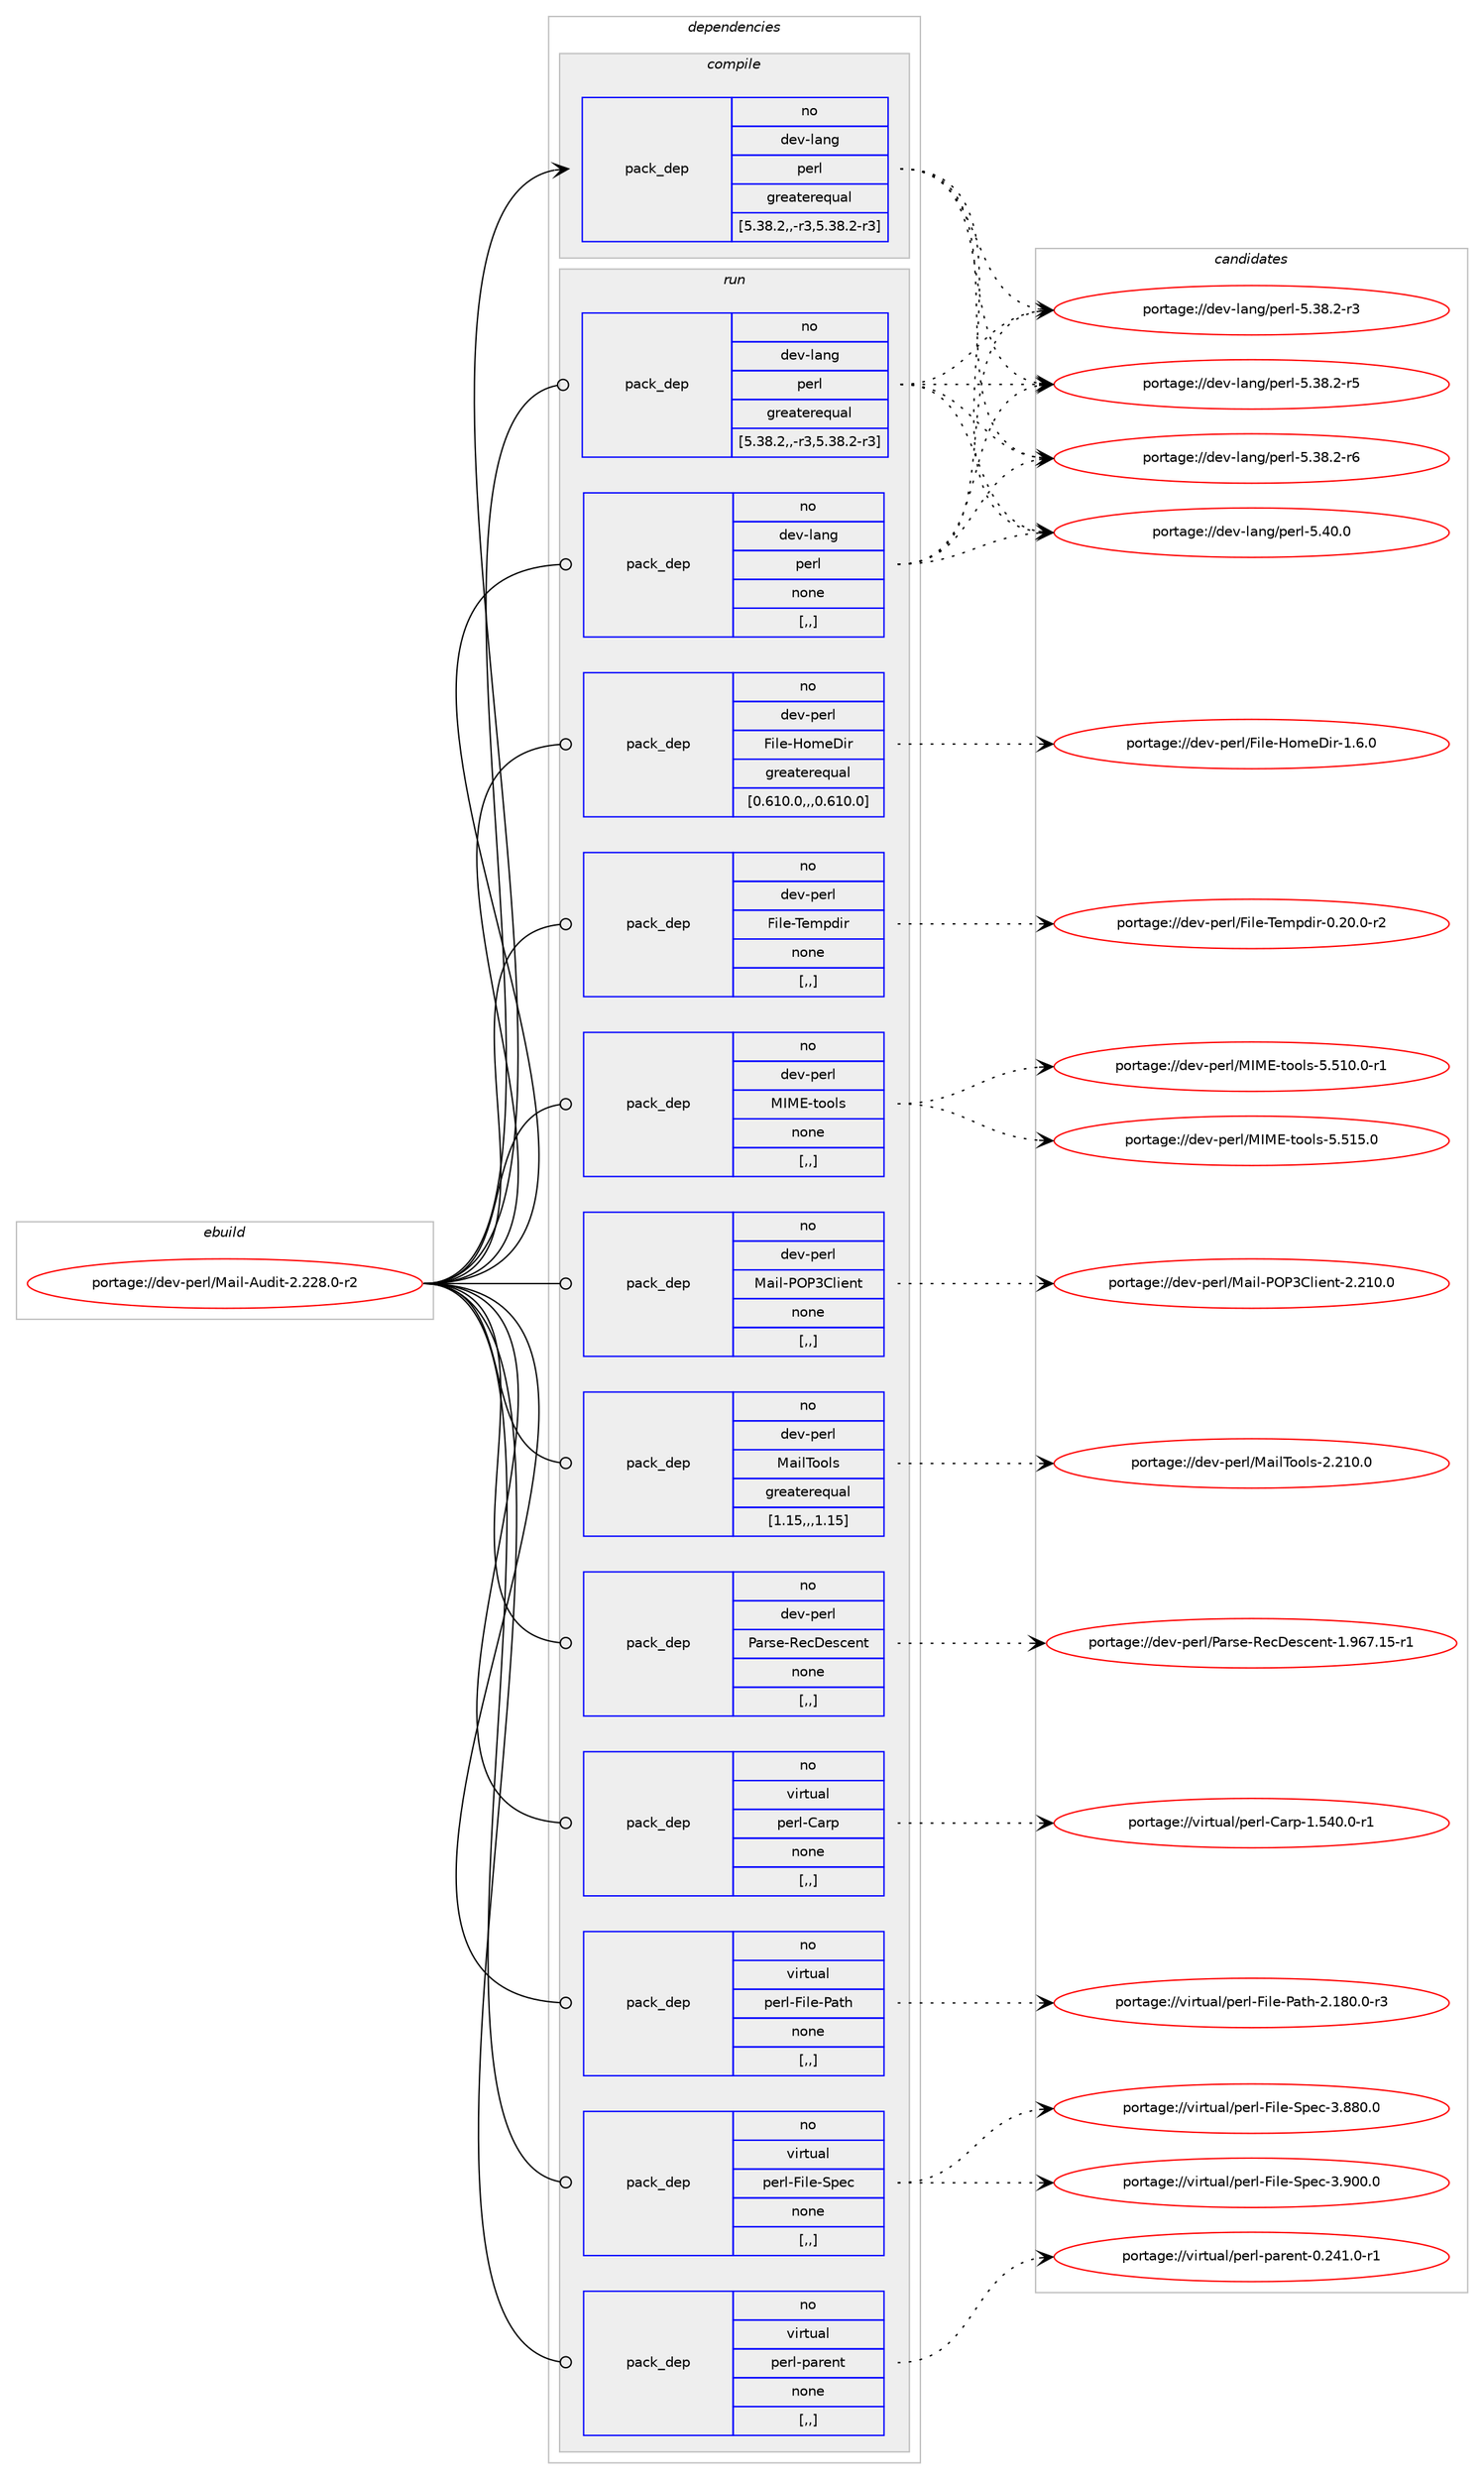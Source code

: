 digraph prolog {

# *************
# Graph options
# *************

newrank=true;
concentrate=true;
compound=true;
graph [rankdir=LR,fontname=Helvetica,fontsize=10,ranksep=1.5];#, ranksep=2.5, nodesep=0.2];
edge  [arrowhead=vee];
node  [fontname=Helvetica,fontsize=10];

# **********
# The ebuild
# **********

subgraph cluster_leftcol {
color=gray;
rank=same;
label=<<i>ebuild</i>>;
id [label="portage://dev-perl/Mail-Audit-2.228.0-r2", color=red, width=4, href="../dev-perl/Mail-Audit-2.228.0-r2.svg"];
}

# ****************
# The dependencies
# ****************

subgraph cluster_midcol {
color=gray;
label=<<i>dependencies</i>>;
subgraph cluster_compile {
fillcolor="#eeeeee";
style=filled;
label=<<i>compile</i>>;
subgraph pack99016 {
dependency129224 [label=<<TABLE BORDER="0" CELLBORDER="1" CELLSPACING="0" CELLPADDING="4" WIDTH="220"><TR><TD ROWSPAN="6" CELLPADDING="30">pack_dep</TD></TR><TR><TD WIDTH="110">no</TD></TR><TR><TD>dev-lang</TD></TR><TR><TD>perl</TD></TR><TR><TD>greaterequal</TD></TR><TR><TD>[5.38.2,,-r3,5.38.2-r3]</TD></TR></TABLE>>, shape=none, color=blue];
}
id:e -> dependency129224:w [weight=20,style="solid",arrowhead="vee"];
}
subgraph cluster_compileandrun {
fillcolor="#eeeeee";
style=filled;
label=<<i>compile and run</i>>;
}
subgraph cluster_run {
fillcolor="#eeeeee";
style=filled;
label=<<i>run</i>>;
subgraph pack99017 {
dependency129225 [label=<<TABLE BORDER="0" CELLBORDER="1" CELLSPACING="0" CELLPADDING="4" WIDTH="220"><TR><TD ROWSPAN="6" CELLPADDING="30">pack_dep</TD></TR><TR><TD WIDTH="110">no</TD></TR><TR><TD>dev-lang</TD></TR><TR><TD>perl</TD></TR><TR><TD>greaterequal</TD></TR><TR><TD>[5.38.2,,-r3,5.38.2-r3]</TD></TR></TABLE>>, shape=none, color=blue];
}
id:e -> dependency129225:w [weight=20,style="solid",arrowhead="odot"];
subgraph pack99018 {
dependency129226 [label=<<TABLE BORDER="0" CELLBORDER="1" CELLSPACING="0" CELLPADDING="4" WIDTH="220"><TR><TD ROWSPAN="6" CELLPADDING="30">pack_dep</TD></TR><TR><TD WIDTH="110">no</TD></TR><TR><TD>dev-lang</TD></TR><TR><TD>perl</TD></TR><TR><TD>none</TD></TR><TR><TD>[,,]</TD></TR></TABLE>>, shape=none, color=blue];
}
id:e -> dependency129226:w [weight=20,style="solid",arrowhead="odot"];
subgraph pack99019 {
dependency129227 [label=<<TABLE BORDER="0" CELLBORDER="1" CELLSPACING="0" CELLPADDING="4" WIDTH="220"><TR><TD ROWSPAN="6" CELLPADDING="30">pack_dep</TD></TR><TR><TD WIDTH="110">no</TD></TR><TR><TD>dev-perl</TD></TR><TR><TD>File-HomeDir</TD></TR><TR><TD>greaterequal</TD></TR><TR><TD>[0.610.0,,,0.610.0]</TD></TR></TABLE>>, shape=none, color=blue];
}
id:e -> dependency129227:w [weight=20,style="solid",arrowhead="odot"];
subgraph pack99020 {
dependency129228 [label=<<TABLE BORDER="0" CELLBORDER="1" CELLSPACING="0" CELLPADDING="4" WIDTH="220"><TR><TD ROWSPAN="6" CELLPADDING="30">pack_dep</TD></TR><TR><TD WIDTH="110">no</TD></TR><TR><TD>dev-perl</TD></TR><TR><TD>File-Tempdir</TD></TR><TR><TD>none</TD></TR><TR><TD>[,,]</TD></TR></TABLE>>, shape=none, color=blue];
}
id:e -> dependency129228:w [weight=20,style="solid",arrowhead="odot"];
subgraph pack99021 {
dependency129229 [label=<<TABLE BORDER="0" CELLBORDER="1" CELLSPACING="0" CELLPADDING="4" WIDTH="220"><TR><TD ROWSPAN="6" CELLPADDING="30">pack_dep</TD></TR><TR><TD WIDTH="110">no</TD></TR><TR><TD>dev-perl</TD></TR><TR><TD>MIME-tools</TD></TR><TR><TD>none</TD></TR><TR><TD>[,,]</TD></TR></TABLE>>, shape=none, color=blue];
}
id:e -> dependency129229:w [weight=20,style="solid",arrowhead="odot"];
subgraph pack99022 {
dependency129230 [label=<<TABLE BORDER="0" CELLBORDER="1" CELLSPACING="0" CELLPADDING="4" WIDTH="220"><TR><TD ROWSPAN="6" CELLPADDING="30">pack_dep</TD></TR><TR><TD WIDTH="110">no</TD></TR><TR><TD>dev-perl</TD></TR><TR><TD>Mail-POP3Client</TD></TR><TR><TD>none</TD></TR><TR><TD>[,,]</TD></TR></TABLE>>, shape=none, color=blue];
}
id:e -> dependency129230:w [weight=20,style="solid",arrowhead="odot"];
subgraph pack99023 {
dependency129231 [label=<<TABLE BORDER="0" CELLBORDER="1" CELLSPACING="0" CELLPADDING="4" WIDTH="220"><TR><TD ROWSPAN="6" CELLPADDING="30">pack_dep</TD></TR><TR><TD WIDTH="110">no</TD></TR><TR><TD>dev-perl</TD></TR><TR><TD>MailTools</TD></TR><TR><TD>greaterequal</TD></TR><TR><TD>[1.15,,,1.15]</TD></TR></TABLE>>, shape=none, color=blue];
}
id:e -> dependency129231:w [weight=20,style="solid",arrowhead="odot"];
subgraph pack99024 {
dependency129232 [label=<<TABLE BORDER="0" CELLBORDER="1" CELLSPACING="0" CELLPADDING="4" WIDTH="220"><TR><TD ROWSPAN="6" CELLPADDING="30">pack_dep</TD></TR><TR><TD WIDTH="110">no</TD></TR><TR><TD>dev-perl</TD></TR><TR><TD>Parse-RecDescent</TD></TR><TR><TD>none</TD></TR><TR><TD>[,,]</TD></TR></TABLE>>, shape=none, color=blue];
}
id:e -> dependency129232:w [weight=20,style="solid",arrowhead="odot"];
subgraph pack99025 {
dependency129233 [label=<<TABLE BORDER="0" CELLBORDER="1" CELLSPACING="0" CELLPADDING="4" WIDTH="220"><TR><TD ROWSPAN="6" CELLPADDING="30">pack_dep</TD></TR><TR><TD WIDTH="110">no</TD></TR><TR><TD>virtual</TD></TR><TR><TD>perl-Carp</TD></TR><TR><TD>none</TD></TR><TR><TD>[,,]</TD></TR></TABLE>>, shape=none, color=blue];
}
id:e -> dependency129233:w [weight=20,style="solid",arrowhead="odot"];
subgraph pack99026 {
dependency129234 [label=<<TABLE BORDER="0" CELLBORDER="1" CELLSPACING="0" CELLPADDING="4" WIDTH="220"><TR><TD ROWSPAN="6" CELLPADDING="30">pack_dep</TD></TR><TR><TD WIDTH="110">no</TD></TR><TR><TD>virtual</TD></TR><TR><TD>perl-File-Path</TD></TR><TR><TD>none</TD></TR><TR><TD>[,,]</TD></TR></TABLE>>, shape=none, color=blue];
}
id:e -> dependency129234:w [weight=20,style="solid",arrowhead="odot"];
subgraph pack99027 {
dependency129235 [label=<<TABLE BORDER="0" CELLBORDER="1" CELLSPACING="0" CELLPADDING="4" WIDTH="220"><TR><TD ROWSPAN="6" CELLPADDING="30">pack_dep</TD></TR><TR><TD WIDTH="110">no</TD></TR><TR><TD>virtual</TD></TR><TR><TD>perl-File-Spec</TD></TR><TR><TD>none</TD></TR><TR><TD>[,,]</TD></TR></TABLE>>, shape=none, color=blue];
}
id:e -> dependency129235:w [weight=20,style="solid",arrowhead="odot"];
subgraph pack99028 {
dependency129236 [label=<<TABLE BORDER="0" CELLBORDER="1" CELLSPACING="0" CELLPADDING="4" WIDTH="220"><TR><TD ROWSPAN="6" CELLPADDING="30">pack_dep</TD></TR><TR><TD WIDTH="110">no</TD></TR><TR><TD>virtual</TD></TR><TR><TD>perl-parent</TD></TR><TR><TD>none</TD></TR><TR><TD>[,,]</TD></TR></TABLE>>, shape=none, color=blue];
}
id:e -> dependency129236:w [weight=20,style="solid",arrowhead="odot"];
}
}

# **************
# The candidates
# **************

subgraph cluster_choices {
rank=same;
color=gray;
label=<<i>candidates</i>>;

subgraph choice99016 {
color=black;
nodesep=1;
choice100101118451089711010347112101114108455346515646504511451 [label="portage://dev-lang/perl-5.38.2-r3", color=red, width=4,href="../dev-lang/perl-5.38.2-r3.svg"];
choice100101118451089711010347112101114108455346515646504511453 [label="portage://dev-lang/perl-5.38.2-r5", color=red, width=4,href="../dev-lang/perl-5.38.2-r5.svg"];
choice100101118451089711010347112101114108455346515646504511454 [label="portage://dev-lang/perl-5.38.2-r6", color=red, width=4,href="../dev-lang/perl-5.38.2-r6.svg"];
choice10010111845108971101034711210111410845534652484648 [label="portage://dev-lang/perl-5.40.0", color=red, width=4,href="../dev-lang/perl-5.40.0.svg"];
dependency129224:e -> choice100101118451089711010347112101114108455346515646504511451:w [style=dotted,weight="100"];
dependency129224:e -> choice100101118451089711010347112101114108455346515646504511453:w [style=dotted,weight="100"];
dependency129224:e -> choice100101118451089711010347112101114108455346515646504511454:w [style=dotted,weight="100"];
dependency129224:e -> choice10010111845108971101034711210111410845534652484648:w [style=dotted,weight="100"];
}
subgraph choice99017 {
color=black;
nodesep=1;
choice100101118451089711010347112101114108455346515646504511451 [label="portage://dev-lang/perl-5.38.2-r3", color=red, width=4,href="../dev-lang/perl-5.38.2-r3.svg"];
choice100101118451089711010347112101114108455346515646504511453 [label="portage://dev-lang/perl-5.38.2-r5", color=red, width=4,href="../dev-lang/perl-5.38.2-r5.svg"];
choice100101118451089711010347112101114108455346515646504511454 [label="portage://dev-lang/perl-5.38.2-r6", color=red, width=4,href="../dev-lang/perl-5.38.2-r6.svg"];
choice10010111845108971101034711210111410845534652484648 [label="portage://dev-lang/perl-5.40.0", color=red, width=4,href="../dev-lang/perl-5.40.0.svg"];
dependency129225:e -> choice100101118451089711010347112101114108455346515646504511451:w [style=dotted,weight="100"];
dependency129225:e -> choice100101118451089711010347112101114108455346515646504511453:w [style=dotted,weight="100"];
dependency129225:e -> choice100101118451089711010347112101114108455346515646504511454:w [style=dotted,weight="100"];
dependency129225:e -> choice10010111845108971101034711210111410845534652484648:w [style=dotted,weight="100"];
}
subgraph choice99018 {
color=black;
nodesep=1;
choice100101118451089711010347112101114108455346515646504511451 [label="portage://dev-lang/perl-5.38.2-r3", color=red, width=4,href="../dev-lang/perl-5.38.2-r3.svg"];
choice100101118451089711010347112101114108455346515646504511453 [label="portage://dev-lang/perl-5.38.2-r5", color=red, width=4,href="../dev-lang/perl-5.38.2-r5.svg"];
choice100101118451089711010347112101114108455346515646504511454 [label="portage://dev-lang/perl-5.38.2-r6", color=red, width=4,href="../dev-lang/perl-5.38.2-r6.svg"];
choice10010111845108971101034711210111410845534652484648 [label="portage://dev-lang/perl-5.40.0", color=red, width=4,href="../dev-lang/perl-5.40.0.svg"];
dependency129226:e -> choice100101118451089711010347112101114108455346515646504511451:w [style=dotted,weight="100"];
dependency129226:e -> choice100101118451089711010347112101114108455346515646504511453:w [style=dotted,weight="100"];
dependency129226:e -> choice100101118451089711010347112101114108455346515646504511454:w [style=dotted,weight="100"];
dependency129226:e -> choice10010111845108971101034711210111410845534652484648:w [style=dotted,weight="100"];
}
subgraph choice99019 {
color=black;
nodesep=1;
choice100101118451121011141084770105108101457211110910168105114454946544648 [label="portage://dev-perl/File-HomeDir-1.6.0", color=red, width=4,href="../dev-perl/File-HomeDir-1.6.0.svg"];
dependency129227:e -> choice100101118451121011141084770105108101457211110910168105114454946544648:w [style=dotted,weight="100"];
}
subgraph choice99020 {
color=black;
nodesep=1;
choice1001011184511210111410847701051081014584101109112100105114454846504846484511450 [label="portage://dev-perl/File-Tempdir-0.20.0-r2", color=red, width=4,href="../dev-perl/File-Tempdir-0.20.0-r2.svg"];
dependency129228:e -> choice1001011184511210111410847701051081014584101109112100105114454846504846484511450:w [style=dotted,weight="100"];
}
subgraph choice99021 {
color=black;
nodesep=1;
choice1001011184511210111410847777377694511611111110811545534653494846484511449 [label="portage://dev-perl/MIME-tools-5.510.0-r1", color=red, width=4,href="../dev-perl/MIME-tools-5.510.0-r1.svg"];
choice100101118451121011141084777737769451161111111081154553465349534648 [label="portage://dev-perl/MIME-tools-5.515.0", color=red, width=4,href="../dev-perl/MIME-tools-5.515.0.svg"];
dependency129229:e -> choice1001011184511210111410847777377694511611111110811545534653494846484511449:w [style=dotted,weight="100"];
dependency129229:e -> choice100101118451121011141084777737769451161111111081154553465349534648:w [style=dotted,weight="100"];
}
subgraph choice99022 {
color=black;
nodesep=1;
choice100101118451121011141084777971051084580798051671081051011101164550465049484648 [label="portage://dev-perl/Mail-POP3Client-2.210.0", color=red, width=4,href="../dev-perl/Mail-POP3Client-2.210.0.svg"];
dependency129230:e -> choice100101118451121011141084777971051084580798051671081051011101164550465049484648:w [style=dotted,weight="100"];
}
subgraph choice99023 {
color=black;
nodesep=1;
choice10010111845112101114108477797105108841111111081154550465049484648 [label="portage://dev-perl/MailTools-2.210.0", color=red, width=4,href="../dev-perl/MailTools-2.210.0.svg"];
dependency129231:e -> choice10010111845112101114108477797105108841111111081154550465049484648:w [style=dotted,weight="100"];
}
subgraph choice99024 {
color=black;
nodesep=1;
choice1001011184511210111410847809711411510145821019968101115991011101164549465754554649534511449 [label="portage://dev-perl/Parse-RecDescent-1.967.15-r1", color=red, width=4,href="../dev-perl/Parse-RecDescent-1.967.15-r1.svg"];
dependency129232:e -> choice1001011184511210111410847809711411510145821019968101115991011101164549465754554649534511449:w [style=dotted,weight="100"];
}
subgraph choice99025 {
color=black;
nodesep=1;
choice118105114116117971084711210111410845679711411245494653524846484511449 [label="portage://virtual/perl-Carp-1.540.0-r1", color=red, width=4,href="../virtual/perl-Carp-1.540.0-r1.svg"];
dependency129233:e -> choice118105114116117971084711210111410845679711411245494653524846484511449:w [style=dotted,weight="100"];
}
subgraph choice99026 {
color=black;
nodesep=1;
choice1181051141161179710847112101114108457010510810145809711610445504649564846484511451 [label="portage://virtual/perl-File-Path-2.180.0-r3", color=red, width=4,href="../virtual/perl-File-Path-2.180.0-r3.svg"];
dependency129234:e -> choice1181051141161179710847112101114108457010510810145809711610445504649564846484511451:w [style=dotted,weight="100"];
}
subgraph choice99027 {
color=black;
nodesep=1;
choice118105114116117971084711210111410845701051081014583112101994551465656484648 [label="portage://virtual/perl-File-Spec-3.880.0", color=red, width=4,href="../virtual/perl-File-Spec-3.880.0.svg"];
choice118105114116117971084711210111410845701051081014583112101994551465748484648 [label="portage://virtual/perl-File-Spec-3.900.0", color=red, width=4,href="../virtual/perl-File-Spec-3.900.0.svg"];
dependency129235:e -> choice118105114116117971084711210111410845701051081014583112101994551465656484648:w [style=dotted,weight="100"];
dependency129235:e -> choice118105114116117971084711210111410845701051081014583112101994551465748484648:w [style=dotted,weight="100"];
}
subgraph choice99028 {
color=black;
nodesep=1;
choice1181051141161179710847112101114108451129711410111011645484650524946484511449 [label="portage://virtual/perl-parent-0.241.0-r1", color=red, width=4,href="../virtual/perl-parent-0.241.0-r1.svg"];
dependency129236:e -> choice1181051141161179710847112101114108451129711410111011645484650524946484511449:w [style=dotted,weight="100"];
}
}

}
